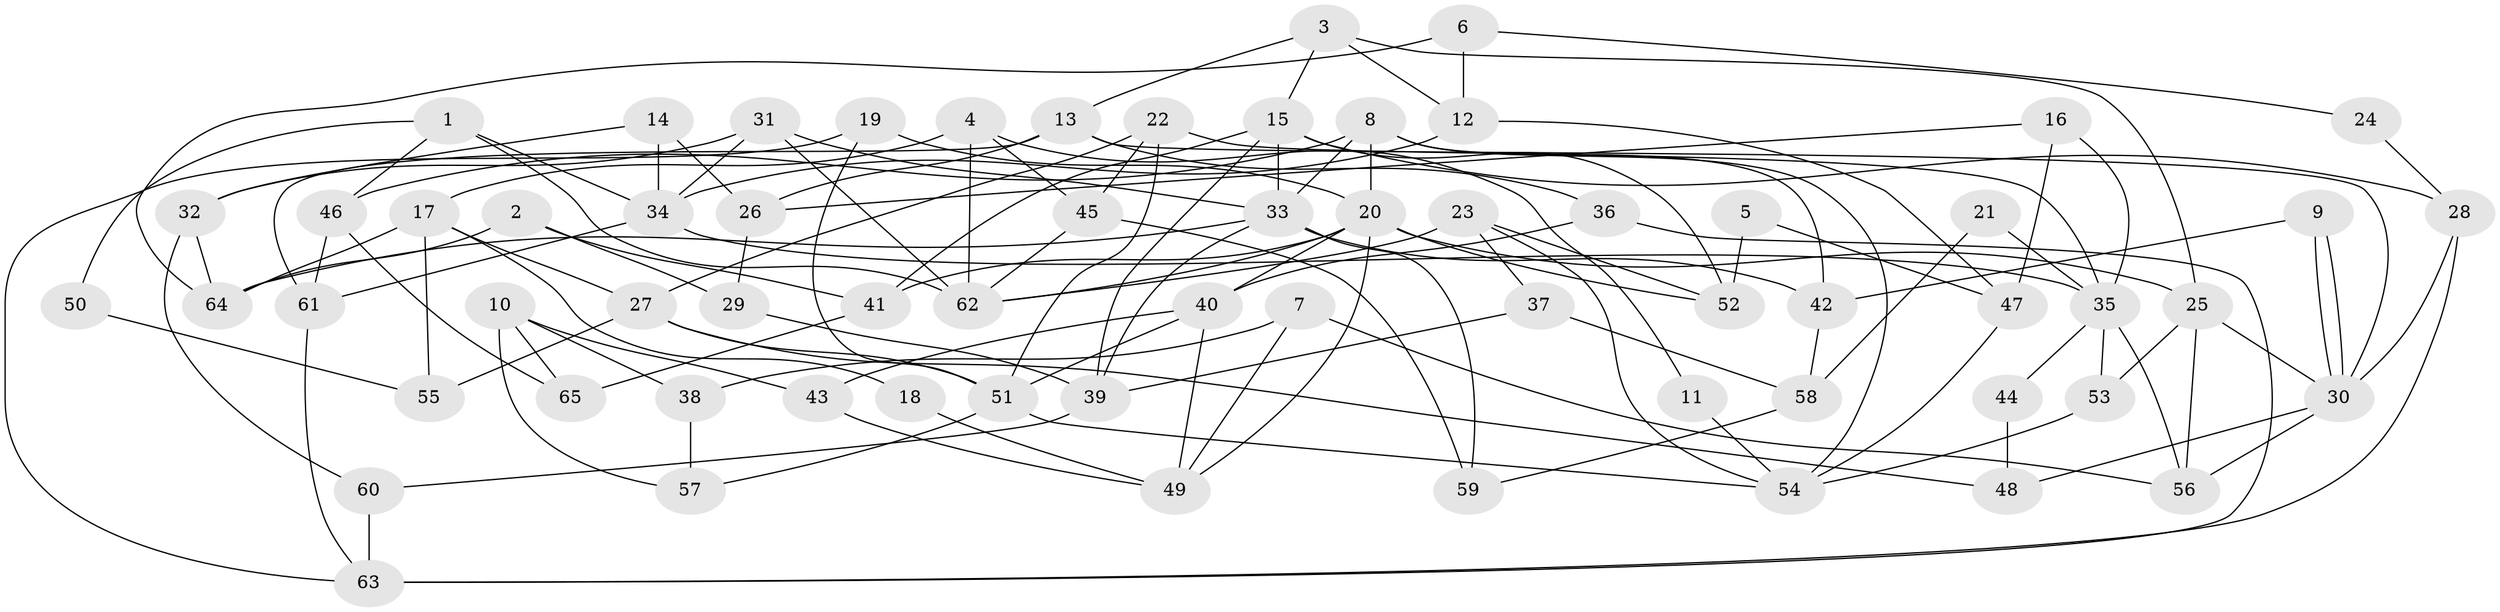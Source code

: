 // Generated by graph-tools (version 1.1) at 2025/11/02/27/25 16:11:23]
// undirected, 65 vertices, 130 edges
graph export_dot {
graph [start="1"]
  node [color=gray90,style=filled];
  1;
  2;
  3;
  4;
  5;
  6;
  7;
  8;
  9;
  10;
  11;
  12;
  13;
  14;
  15;
  16;
  17;
  18;
  19;
  20;
  21;
  22;
  23;
  24;
  25;
  26;
  27;
  28;
  29;
  30;
  31;
  32;
  33;
  34;
  35;
  36;
  37;
  38;
  39;
  40;
  41;
  42;
  43;
  44;
  45;
  46;
  47;
  48;
  49;
  50;
  51;
  52;
  53;
  54;
  55;
  56;
  57;
  58;
  59;
  60;
  61;
  62;
  63;
  64;
  65;
  1 -- 62;
  1 -- 46;
  1 -- 34;
  1 -- 50;
  2 -- 41;
  2 -- 64;
  2 -- 29;
  3 -- 25;
  3 -- 13;
  3 -- 12;
  3 -- 15;
  4 -- 17;
  4 -- 62;
  4 -- 11;
  4 -- 45;
  5 -- 52;
  5 -- 47;
  6 -- 64;
  6 -- 12;
  6 -- 24;
  7 -- 56;
  7 -- 49;
  7 -- 38;
  8 -- 20;
  8 -- 33;
  8 -- 42;
  8 -- 46;
  8 -- 54;
  9 -- 30;
  9 -- 30;
  9 -- 42;
  10 -- 43;
  10 -- 65;
  10 -- 38;
  10 -- 57;
  11 -- 54;
  12 -- 34;
  12 -- 47;
  13 -- 26;
  13 -- 30;
  13 -- 36;
  13 -- 61;
  14 -- 34;
  14 -- 26;
  14 -- 32;
  15 -- 33;
  15 -- 28;
  15 -- 39;
  15 -- 41;
  15 -- 52;
  16 -- 35;
  16 -- 47;
  16 -- 26;
  17 -- 64;
  17 -- 27;
  17 -- 18;
  17 -- 55;
  18 -- 49;
  19 -- 63;
  19 -- 51;
  19 -- 20;
  20 -- 52;
  20 -- 25;
  20 -- 40;
  20 -- 41;
  20 -- 49;
  20 -- 62;
  21 -- 35;
  21 -- 58;
  22 -- 51;
  22 -- 45;
  22 -- 27;
  22 -- 35;
  23 -- 62;
  23 -- 54;
  23 -- 37;
  23 -- 52;
  24 -- 28;
  25 -- 56;
  25 -- 30;
  25 -- 53;
  26 -- 29;
  27 -- 51;
  27 -- 48;
  27 -- 55;
  28 -- 30;
  28 -- 63;
  29 -- 39;
  30 -- 48;
  30 -- 56;
  31 -- 32;
  31 -- 34;
  31 -- 33;
  31 -- 62;
  32 -- 60;
  32 -- 64;
  33 -- 59;
  33 -- 39;
  33 -- 42;
  33 -- 64;
  34 -- 61;
  34 -- 35;
  35 -- 44;
  35 -- 53;
  35 -- 56;
  36 -- 40;
  36 -- 63;
  37 -- 39;
  37 -- 58;
  38 -- 57;
  39 -- 60;
  40 -- 51;
  40 -- 43;
  40 -- 49;
  41 -- 65;
  42 -- 58;
  43 -- 49;
  44 -- 48;
  45 -- 62;
  45 -- 59;
  46 -- 61;
  46 -- 65;
  47 -- 54;
  50 -- 55;
  51 -- 54;
  51 -- 57;
  53 -- 54;
  58 -- 59;
  60 -- 63;
  61 -- 63;
}
